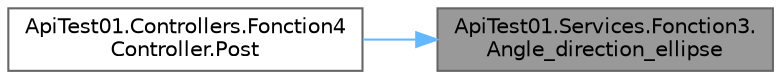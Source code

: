 digraph "ApiTest01.Services.Fonction3.Angle_direction_ellipse"
{
 // LATEX_PDF_SIZE
  bgcolor="transparent";
  edge [fontname=Helvetica,fontsize=10,labelfontname=Helvetica,labelfontsize=10];
  node [fontname=Helvetica,fontsize=10,shape=box,height=0.2,width=0.4];
  rankdir="RL";
  Node1 [id="Node000001",label="ApiTest01.Services.Fonction3.\lAngle_direction_ellipse",height=0.2,width=0.4,color="gray40", fillcolor="grey60", style="filled", fontcolor="black",tooltip="Cette fonction calcule l'angle, la direction d'inclinaison et la hauteur de flamme."];
  Node1 -> Node2 [id="edge1_Node000001_Node000002",dir="back",color="steelblue1",style="solid",tooltip=" "];
  Node2 [id="Node000002",label="ApiTest01.Controllers.Fonction4\lController.Post",height=0.2,width=0.4,color="grey40", fillcolor="white", style="filled",URL="$class_api_test01_1_1_controllers_1_1_fonction4_controller.html#abe9f4a7ae3786762399bf7504ee67d24",tooltip="Post a list of list of list of double."];
}
